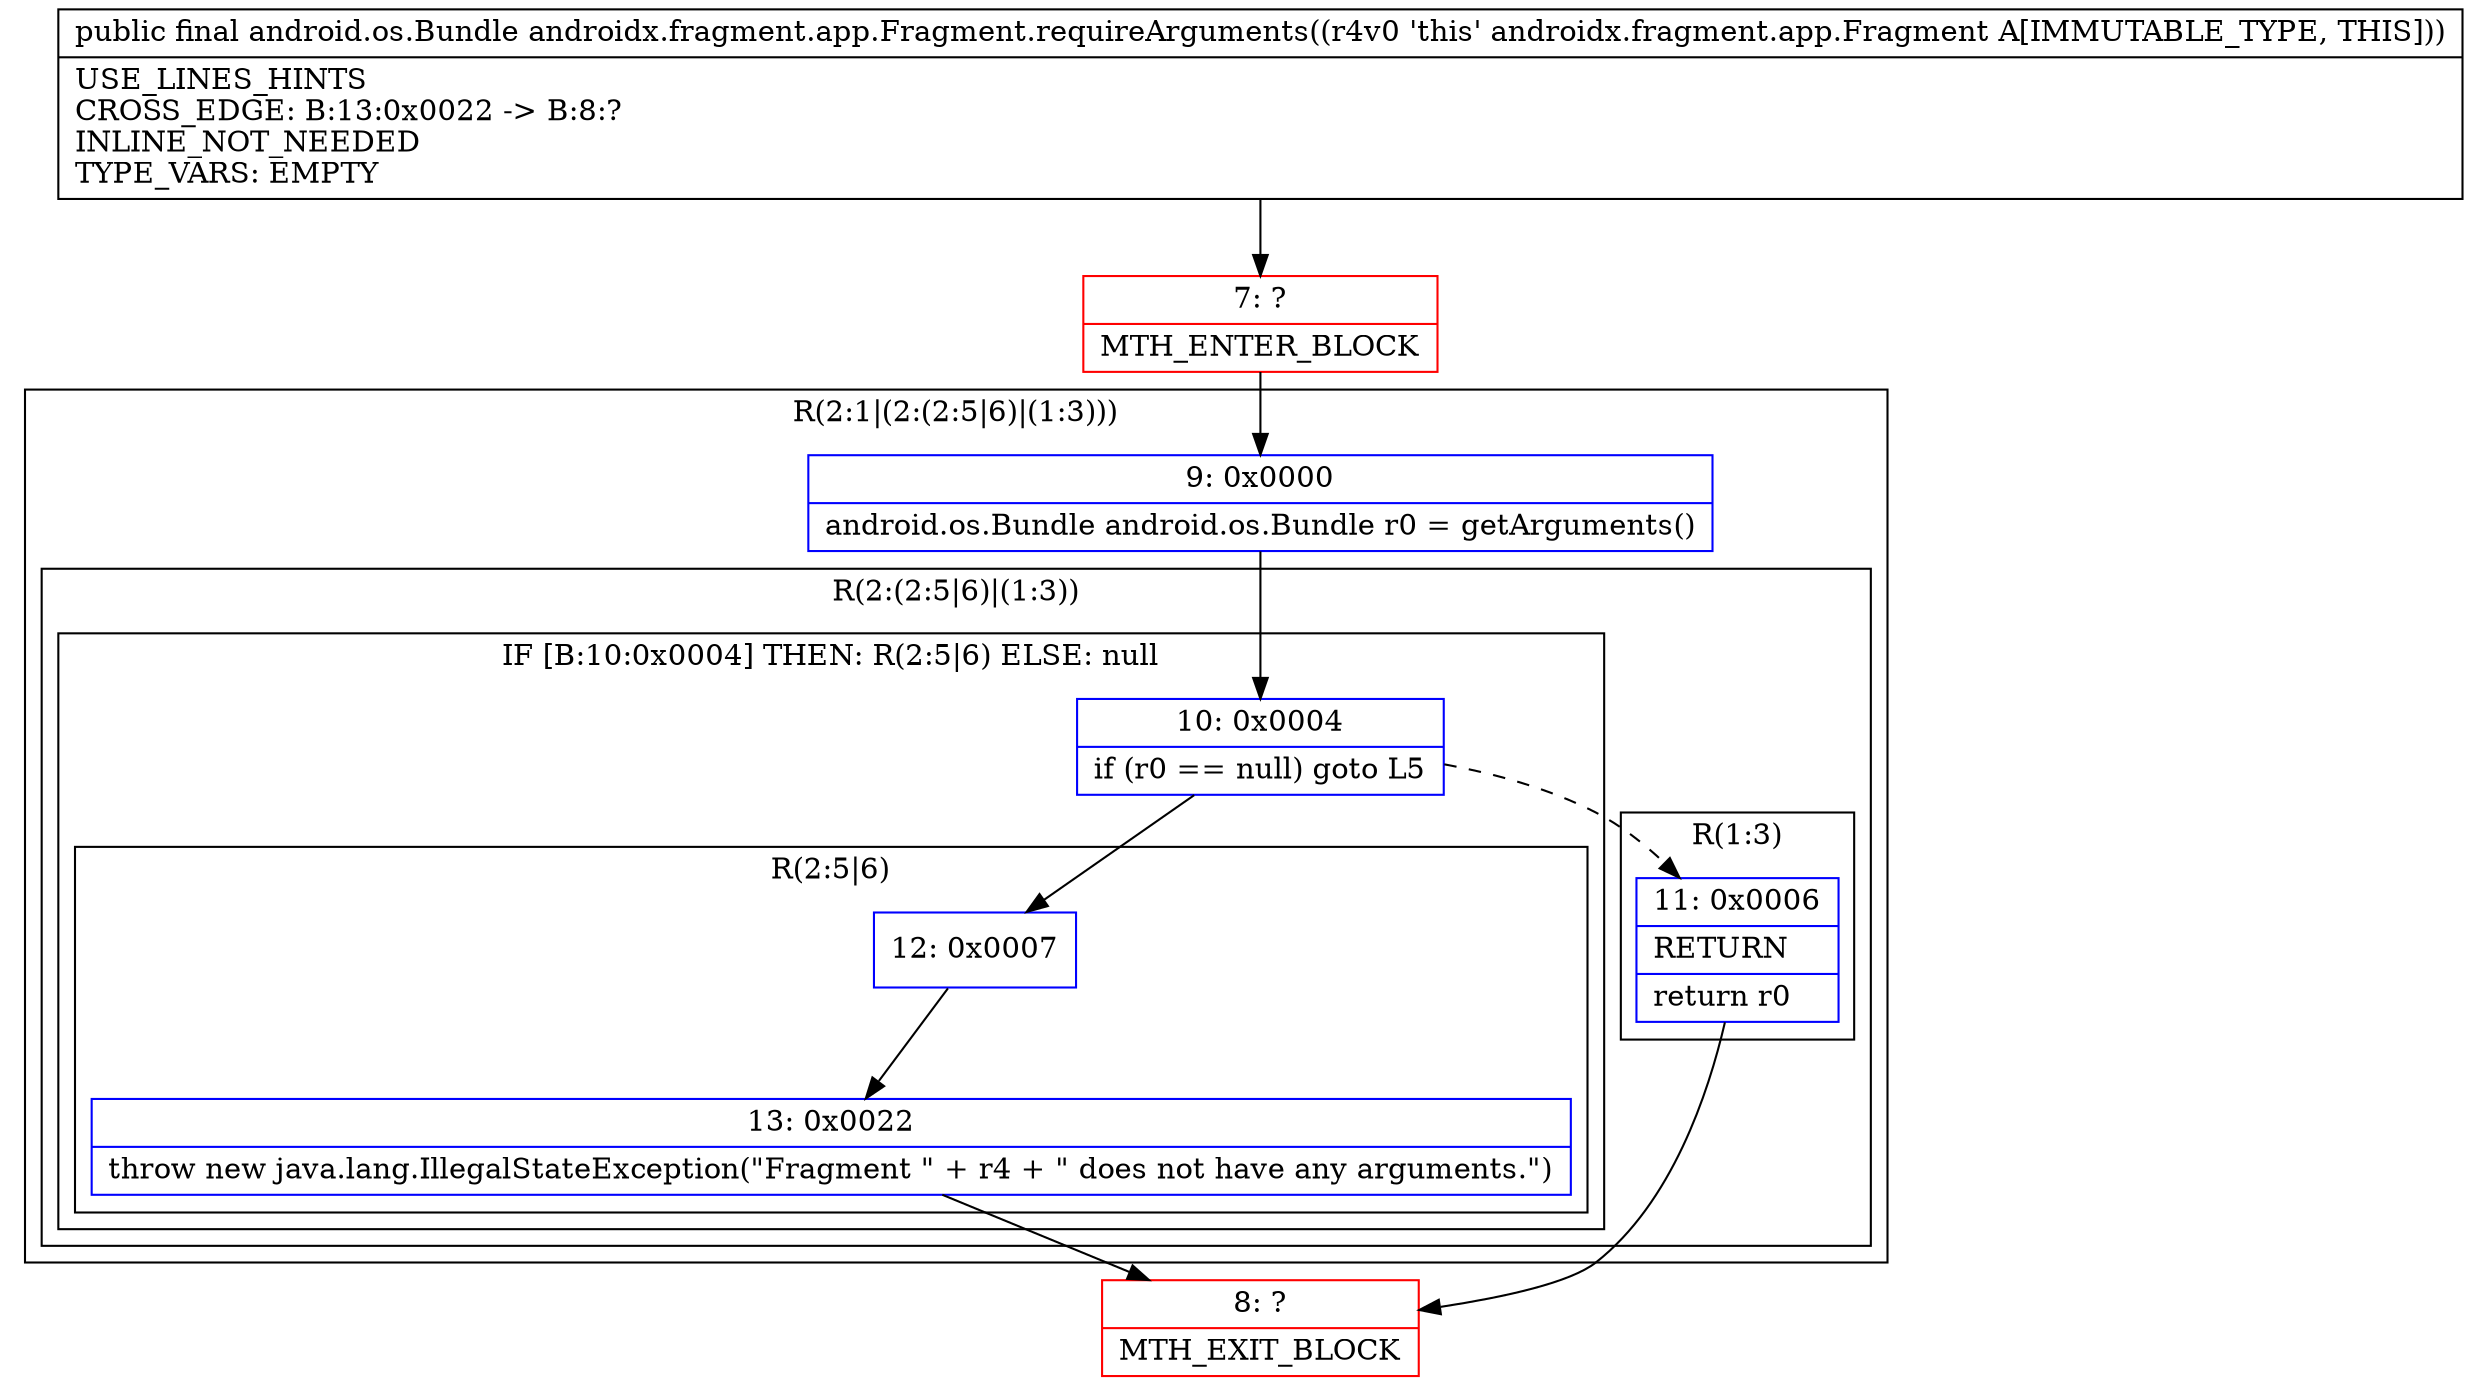 digraph "CFG forandroidx.fragment.app.Fragment.requireArguments()Landroid\/os\/Bundle;" {
subgraph cluster_Region_2069952820 {
label = "R(2:1|(2:(2:5|6)|(1:3)))";
node [shape=record,color=blue];
Node_9 [shape=record,label="{9\:\ 0x0000|android.os.Bundle android.os.Bundle r0 = getArguments()\l}"];
subgraph cluster_Region_1665664771 {
label = "R(2:(2:5|6)|(1:3))";
node [shape=record,color=blue];
subgraph cluster_IfRegion_93580689 {
label = "IF [B:10:0x0004] THEN: R(2:5|6) ELSE: null";
node [shape=record,color=blue];
Node_10 [shape=record,label="{10\:\ 0x0004|if (r0 == null) goto L5\l}"];
subgraph cluster_Region_1172678544 {
label = "R(2:5|6)";
node [shape=record,color=blue];
Node_12 [shape=record,label="{12\:\ 0x0007}"];
Node_13 [shape=record,label="{13\:\ 0x0022|throw new java.lang.IllegalStateException(\"Fragment \" + r4 + \" does not have any arguments.\")\l}"];
}
}
subgraph cluster_Region_37437377 {
label = "R(1:3)";
node [shape=record,color=blue];
Node_11 [shape=record,label="{11\:\ 0x0006|RETURN\l|return r0\l}"];
}
}
}
Node_7 [shape=record,color=red,label="{7\:\ ?|MTH_ENTER_BLOCK\l}"];
Node_8 [shape=record,color=red,label="{8\:\ ?|MTH_EXIT_BLOCK\l}"];
MethodNode[shape=record,label="{public final android.os.Bundle androidx.fragment.app.Fragment.requireArguments((r4v0 'this' androidx.fragment.app.Fragment A[IMMUTABLE_TYPE, THIS]))  | USE_LINES_HINTS\lCROSS_EDGE: B:13:0x0022 \-\> B:8:?\lINLINE_NOT_NEEDED\lTYPE_VARS: EMPTY\l}"];
MethodNode -> Node_7;Node_9 -> Node_10;
Node_10 -> Node_11[style=dashed];
Node_10 -> Node_12;
Node_12 -> Node_13;
Node_13 -> Node_8;
Node_11 -> Node_8;
Node_7 -> Node_9;
}

